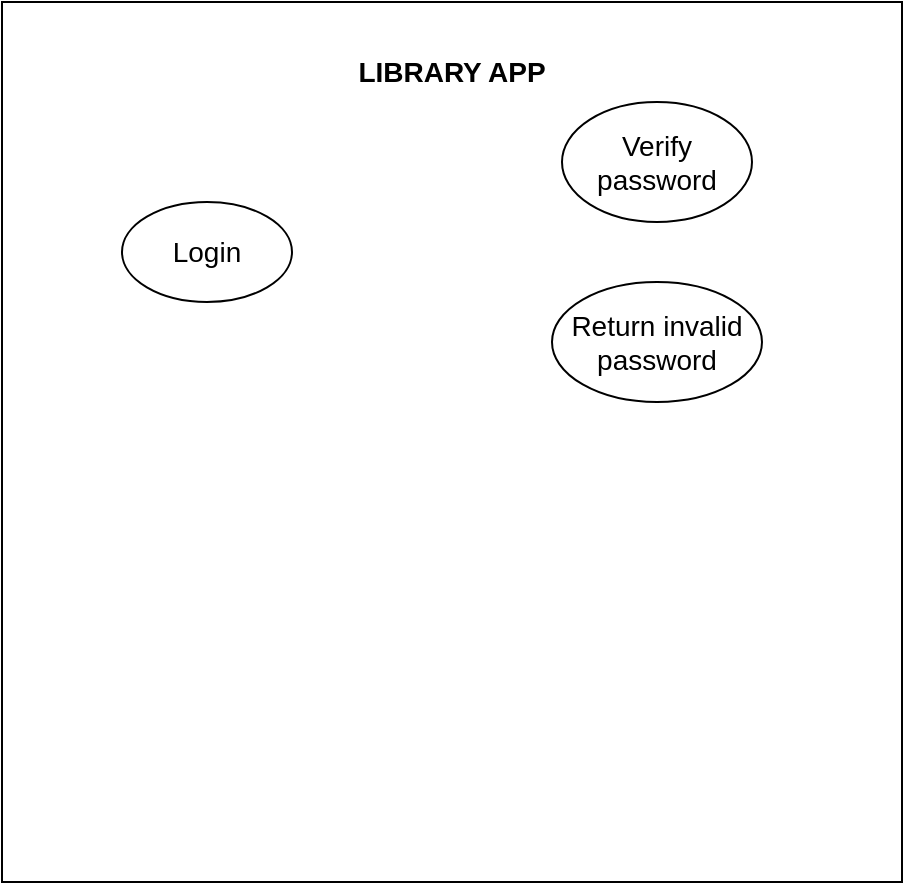 <mxfile version="20.2.3" type="github">
  <diagram id="U38oFelVTsjHfocPxl4H" name="Page-1">
    <mxGraphModel dx="1210" dy="578" grid="1" gridSize="10" guides="1" tooltips="1" connect="1" arrows="1" fold="1" page="1" pageScale="1" pageWidth="850" pageHeight="1100" math="0" shadow="0">
      <root>
        <mxCell id="0" />
        <mxCell id="1" parent="0" />
        <mxCell id="GAjJ1eAlUyZaiybXQiKd-1" value="" style="rounded=0;whiteSpace=wrap;html=1;" vertex="1" parent="1">
          <mxGeometry x="190" y="80" width="450" height="440" as="geometry" />
        </mxCell>
        <mxCell id="GAjJ1eAlUyZaiybXQiKd-3" value="&lt;font style=&quot;font-size: 14px;&quot;&gt;&lt;b&gt;LIBRARY APP&lt;/b&gt;&lt;/font&gt;" style="text;html=1;strokeColor=none;fillColor=none;align=center;verticalAlign=middle;whiteSpace=wrap;rounded=0;" vertex="1" parent="1">
          <mxGeometry x="365" y="100" width="100" height="30" as="geometry" />
        </mxCell>
        <mxCell id="GAjJ1eAlUyZaiybXQiKd-4" value="Login" style="ellipse;whiteSpace=wrap;html=1;fontSize=14;" vertex="1" parent="1">
          <mxGeometry x="250" y="180" width="85" height="50" as="geometry" />
        </mxCell>
        <mxCell id="GAjJ1eAlUyZaiybXQiKd-6" value="Return invalid password" style="ellipse;whiteSpace=wrap;html=1;fontSize=14;" vertex="1" parent="1">
          <mxGeometry x="465" y="220" width="105" height="60" as="geometry" />
        </mxCell>
        <mxCell id="GAjJ1eAlUyZaiybXQiKd-7" value="Verify password" style="ellipse;whiteSpace=wrap;html=1;fontSize=14;" vertex="1" parent="1">
          <mxGeometry x="470" y="130" width="95" height="60" as="geometry" />
        </mxCell>
      </root>
    </mxGraphModel>
  </diagram>
</mxfile>
